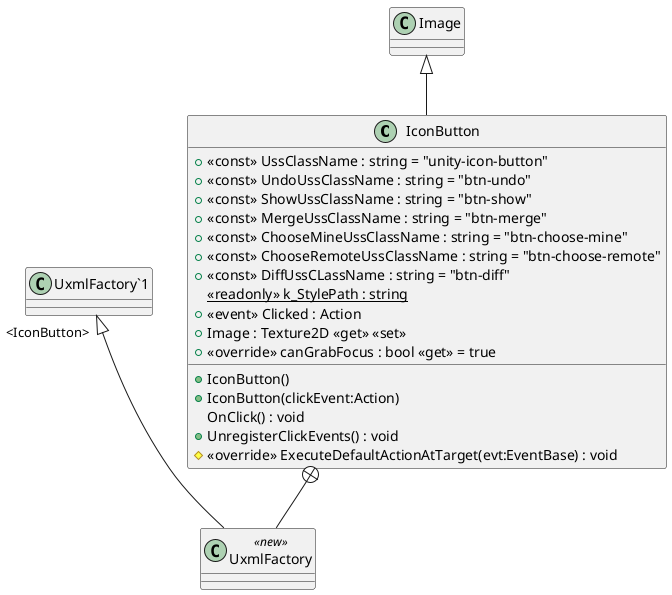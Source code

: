 @startuml
class IconButton {
    + <<const>> UssClassName : string = "unity-icon-button"
    + <<const>> UndoUssClassName : string = "btn-undo"
    + <<const>> ShowUssClassName : string = "btn-show"
    + <<const>> MergeUssClassName : string = "btn-merge"
    + <<const>> ChooseMineUssClassName : string = "btn-choose-mine"
    + <<const>> ChooseRemoteUssClassName : string = "btn-choose-remote"
    + <<const>> DiffUssCLassName : string = "btn-diff"
    {static} <<readonly>> k_StylePath : string
    +  <<event>> Clicked : Action 
    + IconButton()
    + IconButton(clickEvent:Action)
    OnClick() : void
    + UnregisterClickEvents() : void
    + Image : Texture2D <<get>> <<set>>
    + <<override>> canGrabFocus : bool <<get>> = true
    # <<override>> ExecuteDefaultActionAtTarget(evt:EventBase) : void
}
class UxmlFactory <<new>> {
}
Image <|-- IconButton
IconButton +-- UxmlFactory
"UxmlFactory`1" "<IconButton>" <|-- UxmlFactory
@enduml
